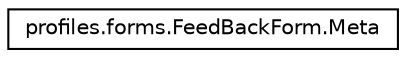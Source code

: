 digraph "Graphical Class Hierarchy"
{
  edge [fontname="Helvetica",fontsize="10",labelfontname="Helvetica",labelfontsize="10"];
  node [fontname="Helvetica",fontsize="10",shape=record];
  rankdir="LR";
  Node0 [label="profiles.forms.FeedBackForm.Meta",height=0.2,width=0.4,color="black", fillcolor="white", style="filled",URL="$classprofiles_1_1forms_1_1FeedBackForm_1_1Meta.html"];
}
